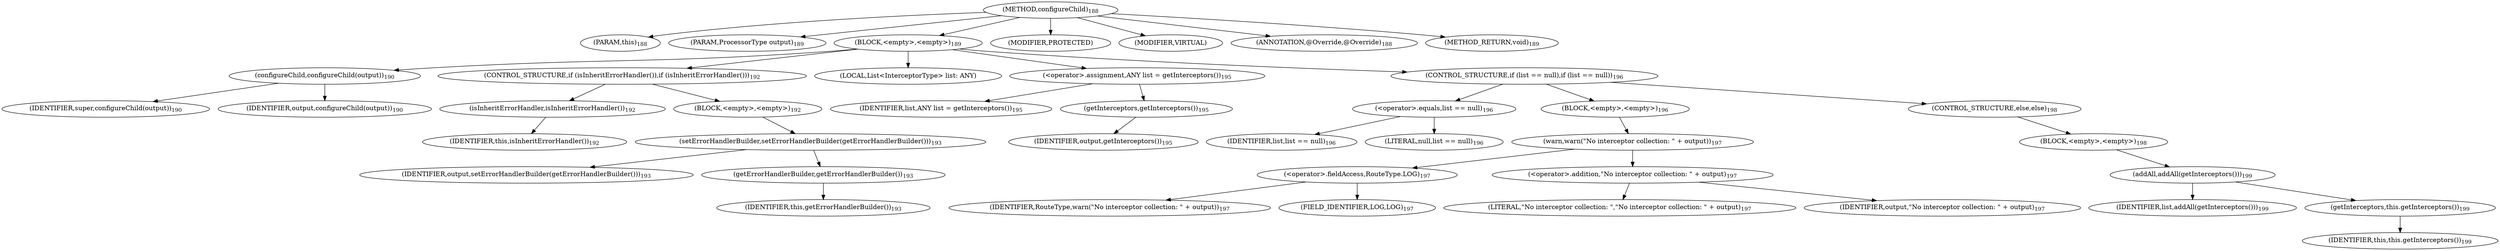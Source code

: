 digraph "configureChild" {  
"483" [label = <(METHOD,configureChild)<SUB>188</SUB>> ]
"41" [label = <(PARAM,this)<SUB>188</SUB>> ]
"484" [label = <(PARAM,ProcessorType output)<SUB>189</SUB>> ]
"485" [label = <(BLOCK,&lt;empty&gt;,&lt;empty&gt;)<SUB>189</SUB>> ]
"486" [label = <(configureChild,configureChild(output))<SUB>190</SUB>> ]
"487" [label = <(IDENTIFIER,super,configureChild(output))<SUB>190</SUB>> ]
"488" [label = <(IDENTIFIER,output,configureChild(output))<SUB>190</SUB>> ]
"489" [label = <(CONTROL_STRUCTURE,if (isInheritErrorHandler()),if (isInheritErrorHandler()))<SUB>192</SUB>> ]
"490" [label = <(isInheritErrorHandler,isInheritErrorHandler())<SUB>192</SUB>> ]
"40" [label = <(IDENTIFIER,this,isInheritErrorHandler())<SUB>192</SUB>> ]
"491" [label = <(BLOCK,&lt;empty&gt;,&lt;empty&gt;)<SUB>192</SUB>> ]
"492" [label = <(setErrorHandlerBuilder,setErrorHandlerBuilder(getErrorHandlerBuilder()))<SUB>193</SUB>> ]
"493" [label = <(IDENTIFIER,output,setErrorHandlerBuilder(getErrorHandlerBuilder()))<SUB>193</SUB>> ]
"494" [label = <(getErrorHandlerBuilder,getErrorHandlerBuilder())<SUB>193</SUB>> ]
"42" [label = <(IDENTIFIER,this,getErrorHandlerBuilder())<SUB>193</SUB>> ]
"495" [label = <(LOCAL,List&lt;InterceptorType&gt; list: ANY)> ]
"496" [label = <(&lt;operator&gt;.assignment,ANY list = getInterceptors())<SUB>195</SUB>> ]
"497" [label = <(IDENTIFIER,list,ANY list = getInterceptors())<SUB>195</SUB>> ]
"498" [label = <(getInterceptors,getInterceptors())<SUB>195</SUB>> ]
"499" [label = <(IDENTIFIER,output,getInterceptors())<SUB>195</SUB>> ]
"500" [label = <(CONTROL_STRUCTURE,if (list == null),if (list == null))<SUB>196</SUB>> ]
"501" [label = <(&lt;operator&gt;.equals,list == null)<SUB>196</SUB>> ]
"502" [label = <(IDENTIFIER,list,list == null)<SUB>196</SUB>> ]
"503" [label = <(LITERAL,null,list == null)<SUB>196</SUB>> ]
"504" [label = <(BLOCK,&lt;empty&gt;,&lt;empty&gt;)<SUB>196</SUB>> ]
"505" [label = <(warn,warn(&quot;No interceptor collection: &quot; + output))<SUB>197</SUB>> ]
"506" [label = <(&lt;operator&gt;.fieldAccess,RouteType.LOG)<SUB>197</SUB>> ]
"507" [label = <(IDENTIFIER,RouteType,warn(&quot;No interceptor collection: &quot; + output))<SUB>197</SUB>> ]
"508" [label = <(FIELD_IDENTIFIER,LOG,LOG)<SUB>197</SUB>> ]
"509" [label = <(&lt;operator&gt;.addition,&quot;No interceptor collection: &quot; + output)<SUB>197</SUB>> ]
"510" [label = <(LITERAL,&quot;No interceptor collection: &quot;,&quot;No interceptor collection: &quot; + output)<SUB>197</SUB>> ]
"511" [label = <(IDENTIFIER,output,&quot;No interceptor collection: &quot; + output)<SUB>197</SUB>> ]
"512" [label = <(CONTROL_STRUCTURE,else,else)<SUB>198</SUB>> ]
"513" [label = <(BLOCK,&lt;empty&gt;,&lt;empty&gt;)<SUB>198</SUB>> ]
"514" [label = <(addAll,addAll(getInterceptors()))<SUB>199</SUB>> ]
"515" [label = <(IDENTIFIER,list,addAll(getInterceptors()))<SUB>199</SUB>> ]
"516" [label = <(getInterceptors,this.getInterceptors())<SUB>199</SUB>> ]
"43" [label = <(IDENTIFIER,this,this.getInterceptors())<SUB>199</SUB>> ]
"517" [label = <(MODIFIER,PROTECTED)> ]
"518" [label = <(MODIFIER,VIRTUAL)> ]
"519" [label = <(ANNOTATION,@Override,@Override)<SUB>188</SUB>> ]
"520" [label = <(METHOD_RETURN,void)<SUB>189</SUB>> ]
  "483" -> "41" 
  "483" -> "484" 
  "483" -> "485" 
  "483" -> "517" 
  "483" -> "518" 
  "483" -> "519" 
  "483" -> "520" 
  "485" -> "486" 
  "485" -> "489" 
  "485" -> "495" 
  "485" -> "496" 
  "485" -> "500" 
  "486" -> "487" 
  "486" -> "488" 
  "489" -> "490" 
  "489" -> "491" 
  "490" -> "40" 
  "491" -> "492" 
  "492" -> "493" 
  "492" -> "494" 
  "494" -> "42" 
  "496" -> "497" 
  "496" -> "498" 
  "498" -> "499" 
  "500" -> "501" 
  "500" -> "504" 
  "500" -> "512" 
  "501" -> "502" 
  "501" -> "503" 
  "504" -> "505" 
  "505" -> "506" 
  "505" -> "509" 
  "506" -> "507" 
  "506" -> "508" 
  "509" -> "510" 
  "509" -> "511" 
  "512" -> "513" 
  "513" -> "514" 
  "514" -> "515" 
  "514" -> "516" 
  "516" -> "43" 
}
